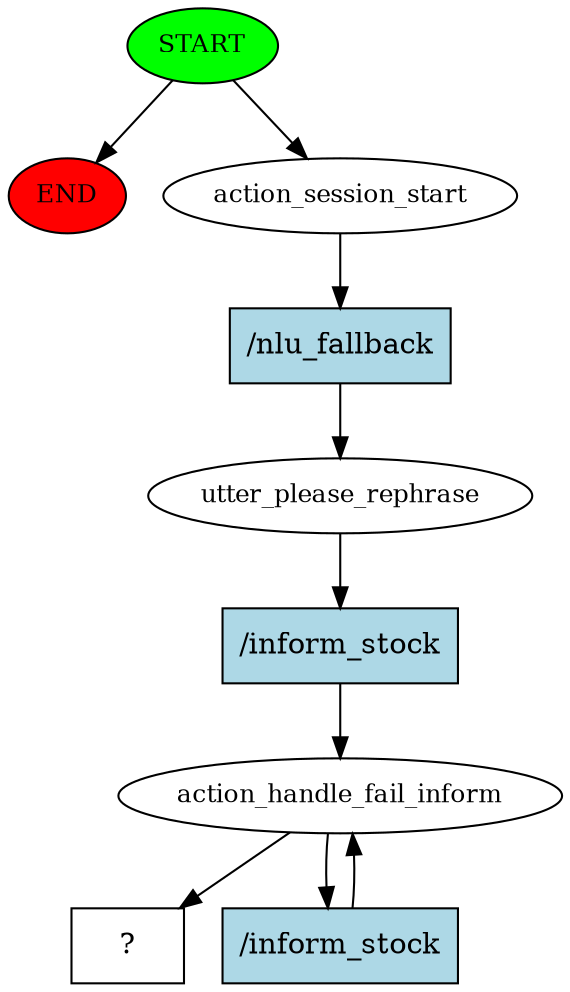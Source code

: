 digraph  {
0 [class="start active", fillcolor=green, fontsize=12, label=START, style=filled];
"-1" [class=end, fillcolor=red, fontsize=12, label=END, style=filled];
1 [class=active, fontsize=12, label=action_session_start];
2 [class=active, fontsize=12, label=utter_please_rephrase];
3 [class=active, fontsize=12, label=action_handle_fail_inform];
5 [class="intent dashed active", label="  ?  ", shape=rect];
6 [class="intent active", fillcolor=lightblue, label="/nlu_fallback", shape=rect, style=filled];
7 [class="intent active", fillcolor=lightblue, label="/inform_stock", shape=rect, style=filled];
8 [class="intent active", fillcolor=lightblue, label="/inform_stock", shape=rect, style=filled];
0 -> "-1"  [class="", key=NONE, label=""];
0 -> 1  [class=active, key=NONE, label=""];
1 -> 6  [class=active, key=0];
2 -> 7  [class=active, key=0];
3 -> 5  [class=active, key=NONE, label=""];
3 -> 8  [class=active, key=0];
6 -> 2  [class=active, key=0];
7 -> 3  [class=active, key=0];
8 -> 3  [class=active, key=0];
}
